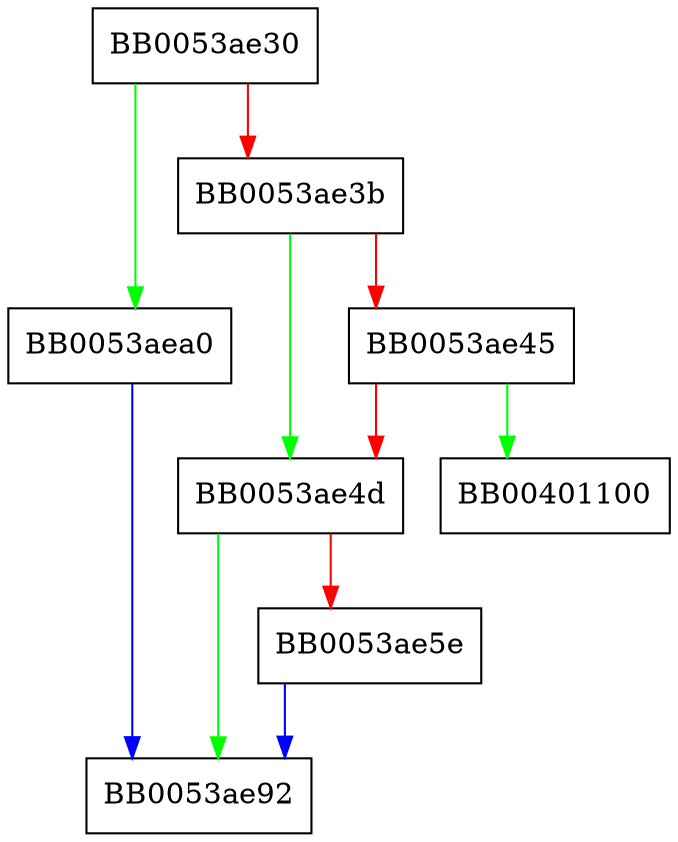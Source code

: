 digraph BIO_new_mem_buf {
  node [shape="box"];
  graph [splines=ortho];
  BB0053ae30 -> BB0053aea0 [color="green"];
  BB0053ae30 -> BB0053ae3b [color="red"];
  BB0053ae3b -> BB0053ae4d [color="green"];
  BB0053ae3b -> BB0053ae45 [color="red"];
  BB0053ae45 -> BB00401100 [color="green"];
  BB0053ae45 -> BB0053ae4d [color="red"];
  BB0053ae4d -> BB0053ae92 [color="green"];
  BB0053ae4d -> BB0053ae5e [color="red"];
  BB0053ae5e -> BB0053ae92 [color="blue"];
  BB0053aea0 -> BB0053ae92 [color="blue"];
}